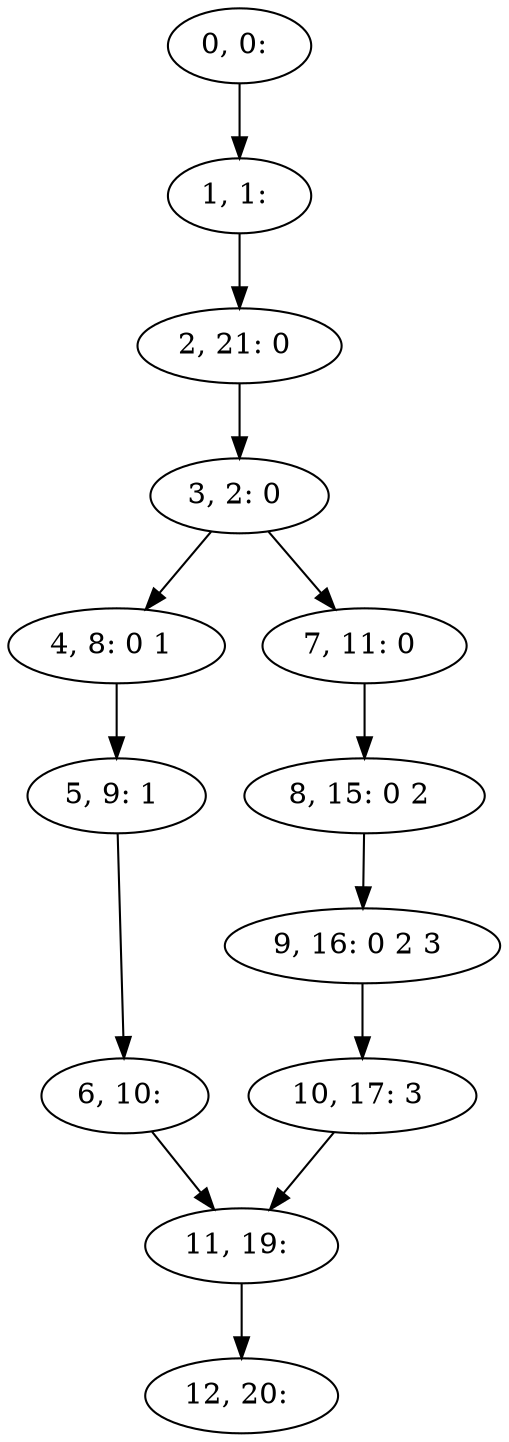 digraph G {
0[label="0, 0: "];
1[label="1, 1: "];
2[label="2, 21: 0 "];
3[label="3, 2: 0 "];
4[label="4, 8: 0 1 "];
5[label="5, 9: 1 "];
6[label="6, 10: "];
7[label="7, 11: 0 "];
8[label="8, 15: 0 2 "];
9[label="9, 16: 0 2 3 "];
10[label="10, 17: 3 "];
11[label="11, 19: "];
12[label="12, 20: "];
0->1 ;
1->2 ;
2->3 ;
3->4 ;
3->7 ;
4->5 ;
5->6 ;
6->11 ;
7->8 ;
8->9 ;
9->10 ;
10->11 ;
11->12 ;
}
